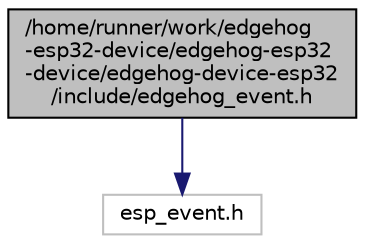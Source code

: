 digraph "/home/runner/work/edgehog-esp32-device/edgehog-esp32-device/edgehog-device-esp32/include/edgehog_event.h"
{
 // LATEX_PDF_SIZE
  edge [fontname="Helvetica",fontsize="10",labelfontname="Helvetica",labelfontsize="10"];
  node [fontname="Helvetica",fontsize="10",shape=record];
  Node1 [label="/home/runner/work/edgehog\l-esp32-device/edgehog-esp32\l-device/edgehog-device-esp32\l/include/edgehog_event.h",height=0.2,width=0.4,color="black", fillcolor="grey75", style="filled", fontcolor="black",tooltip=" "];
  Node1 -> Node2 [color="midnightblue",fontsize="10",style="solid",fontname="Helvetica"];
  Node2 [label="esp_event.h",height=0.2,width=0.4,color="grey75", fillcolor="white", style="filled",tooltip=" "];
}
